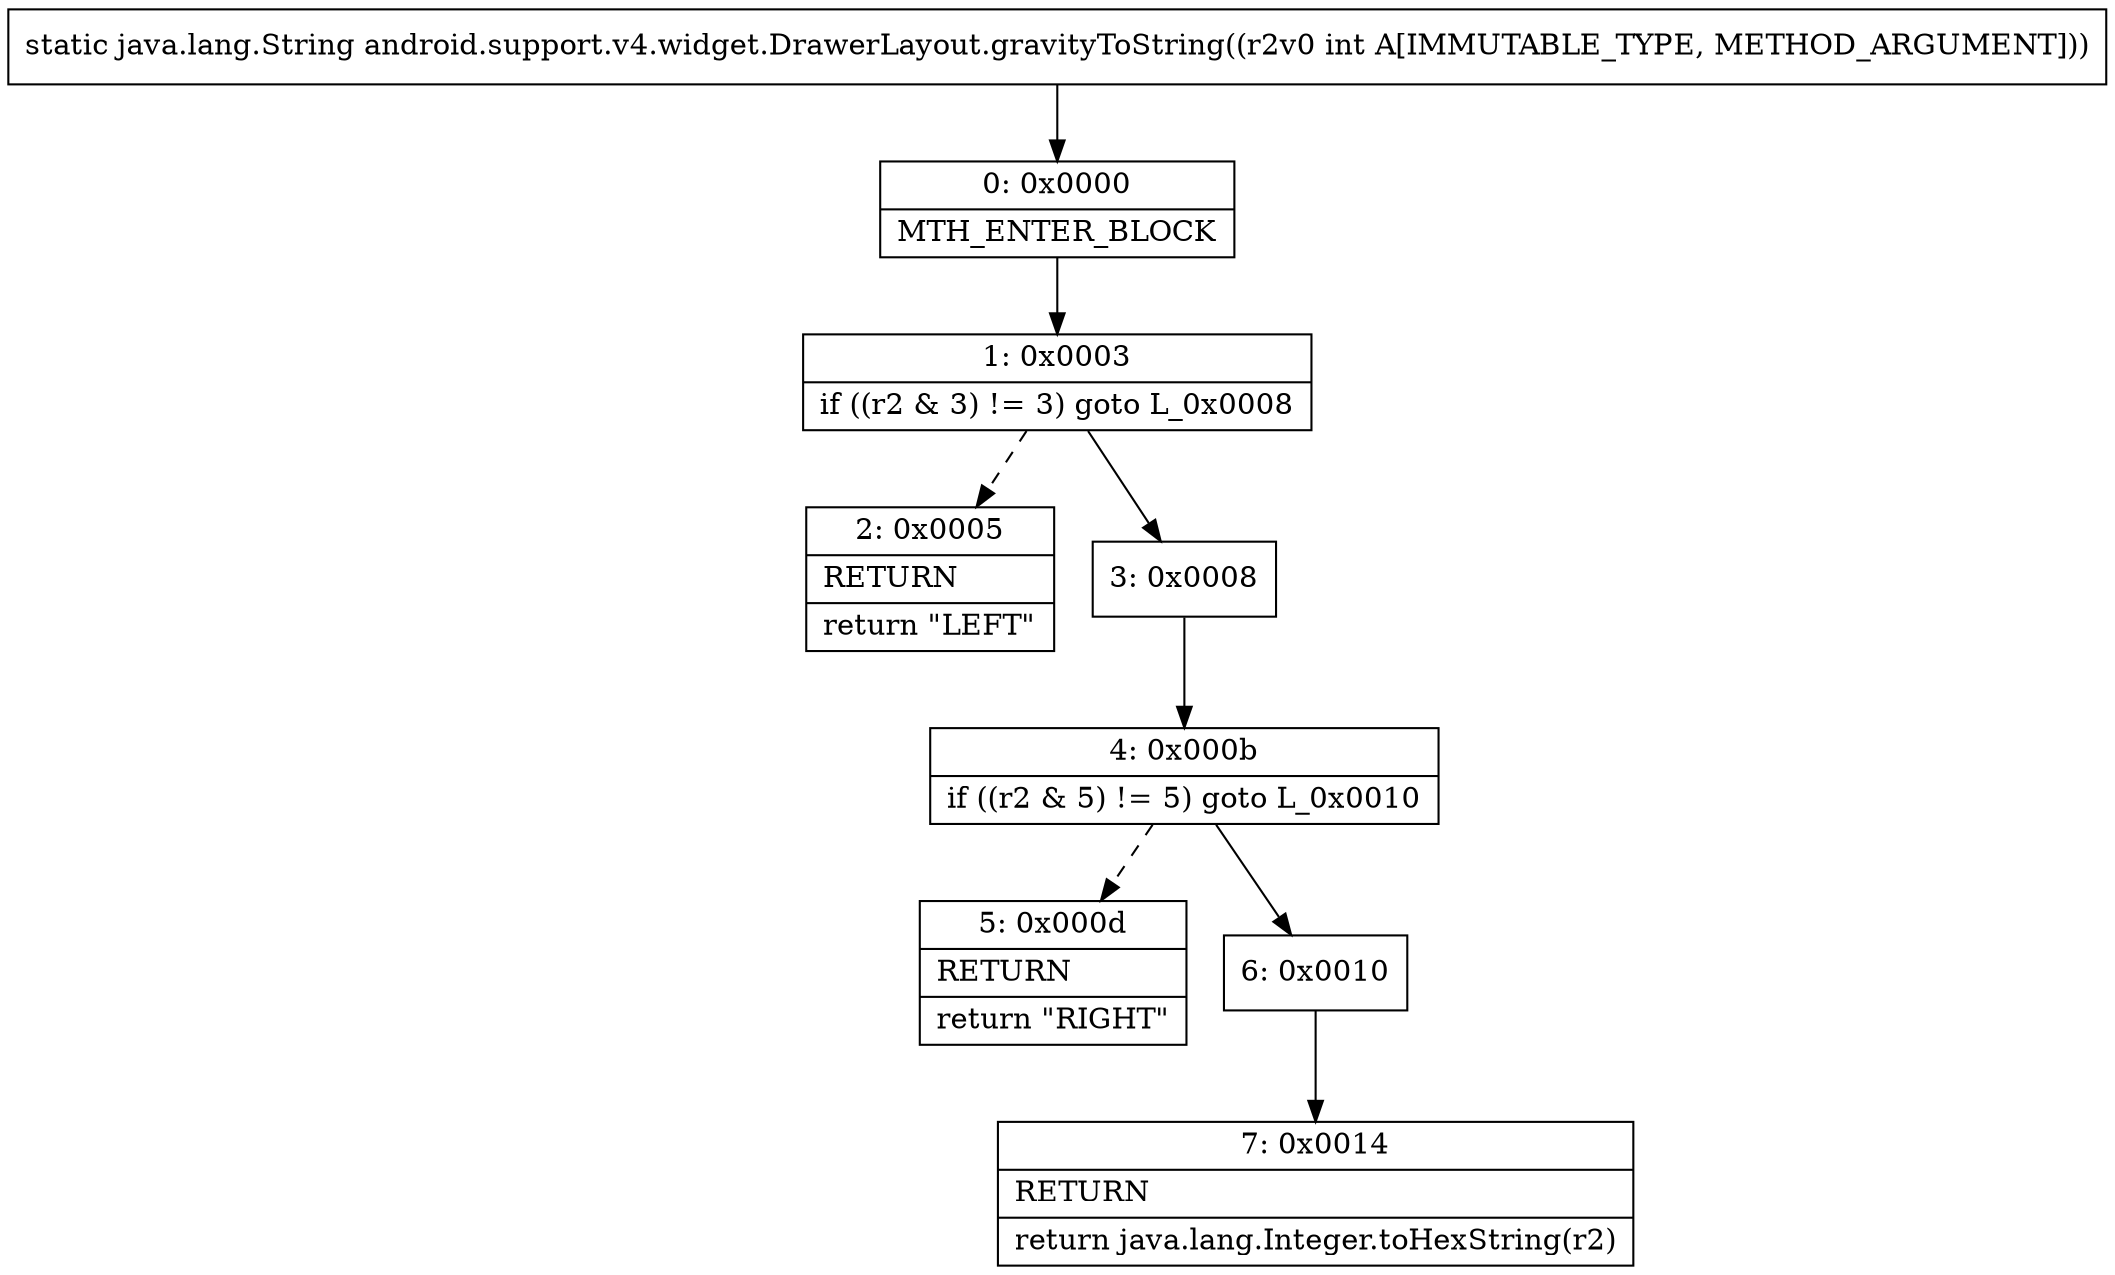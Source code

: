digraph "CFG forandroid.support.v4.widget.DrawerLayout.gravityToString(I)Ljava\/lang\/String;" {
Node_0 [shape=record,label="{0\:\ 0x0000|MTH_ENTER_BLOCK\l}"];
Node_1 [shape=record,label="{1\:\ 0x0003|if ((r2 & 3) != 3) goto L_0x0008\l}"];
Node_2 [shape=record,label="{2\:\ 0x0005|RETURN\l|return \"LEFT\"\l}"];
Node_3 [shape=record,label="{3\:\ 0x0008}"];
Node_4 [shape=record,label="{4\:\ 0x000b|if ((r2 & 5) != 5) goto L_0x0010\l}"];
Node_5 [shape=record,label="{5\:\ 0x000d|RETURN\l|return \"RIGHT\"\l}"];
Node_6 [shape=record,label="{6\:\ 0x0010}"];
Node_7 [shape=record,label="{7\:\ 0x0014|RETURN\l|return java.lang.Integer.toHexString(r2)\l}"];
MethodNode[shape=record,label="{static java.lang.String android.support.v4.widget.DrawerLayout.gravityToString((r2v0 int A[IMMUTABLE_TYPE, METHOD_ARGUMENT])) }"];
MethodNode -> Node_0;
Node_0 -> Node_1;
Node_1 -> Node_2[style=dashed];
Node_1 -> Node_3;
Node_3 -> Node_4;
Node_4 -> Node_5[style=dashed];
Node_4 -> Node_6;
Node_6 -> Node_7;
}

